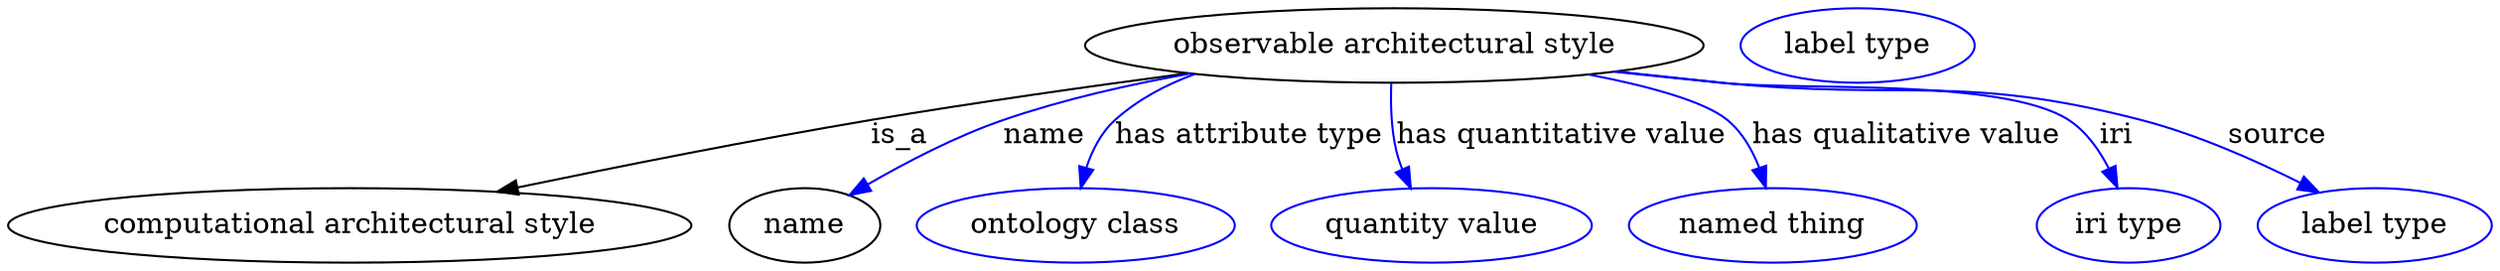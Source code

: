 digraph {
	graph [bb="0,0,1199.6,123"];
	node [label="\N"];
	"observable architectural style"	[height=0.5,
		label="observable architectural style",
		pos="669.09,105",
		width=4.1524];
	"computational architectural style"	[height=0.5,
		pos="165.09,18",
		width=4.5857];
	"observable architectural style" -> "computational architectural style"	[label=is_a,
		lp="430.09,61.5",
		pos="e,236.01,34.294 569.14,91.56 522.53,85.403 466.37,77.479 416.09,69 359.01,59.375 295.02,46.598 245.94,36.369"];
	name	[height=0.5,
		pos="384.09,18",
		width=1.011];
	"observable architectural style" -> name	[color=blue,
		label=name,
		lp="500.09,61.5",
		pos="e,405.75,32.671 570.54,91.446 540.98,86.168 508.8,78.887 480.09,69 457.13,61.096 432.9,48.438 414.53,37.836",
		style=solid];
	"has attribute type"	[color=blue,
		height=0.5,
		label="ontology class",
		pos="515.09,18",
		width=2.1304];
	"observable architectural style" -> "has attribute type"	[color=blue,
		label="has attribute type",
		lp="599.09,61.5",
		pos="e,517.5,36.104 572.57,91.172 558.51,86.003 545.08,78.857 534.09,69 527.33,62.942 522.96,54.221 520.14,45.753",
		style=solid];
	"has quantitative value"	[color=blue,
		height=0.5,
		label="quantity value",
		pos="687.09,18",
		width=2.1484];
	"observable architectural style" -> "has quantitative value"	[color=blue,
		label="has quantitative value",
		lp="750.09,61.5",
		pos="e,677.06,35.892 667.62,86.643 667.24,76.915 667.53,64.636 670.09,54 670.78,51.106 671.74,48.171 672.85,45.296",
		style=solid];
	"has qualitative value"	[color=blue,
		height=0.5,
		label="named thing",
		pos="852.09,18",
		width=1.9318];
	"observable architectural style" -> "has qualitative value"	[color=blue,
		label="has qualitative value",
		lp="916.59,61.5",
		pos="e,848.7,36.279 763.24,90.932 792.02,85.371 819.01,78.051 830.09,69 837.26,63.134 842.17,54.457 845.49,45.972",
		style=solid];
	iri	[color=blue,
		height=0.5,
		label="iri type",
		pos="1024.1,18",
		width=1.2277];
	"observable architectural style" -> iri	[color=blue,
		label=iri,
		lp="1018.1,61.5",
		pos="e,1018.7,36.269 776.6,92.426 793.49,90.609 810.76,88.752 827.09,87 864.42,82.992 963.6,89.45 995.09,69 1003.6,63.461 1009.9,54.472 \
1014.5,45.632",
		style=solid];
	source	[color=blue,
		height=0.5,
		label="label type",
		pos="1143.1,18",
		width=1.5707];
	"observable architectural style" -> source	[color=blue,
		label=source,
		lp="1096.1,61.5",
		pos="e,1116.1,33.953 775.29,92.296 792.6,90.469 810.34,88.643 827.09,87 917.23,78.155 942.38,91.629 1030.1,69 1056.9,62.09 1085.3,49.459 \
1107,38.622",
		style=solid];
	attribute_name	[color=blue,
		height=0.5,
		label="label type",
		pos="893.09,105",
		width=1.5707];
}
